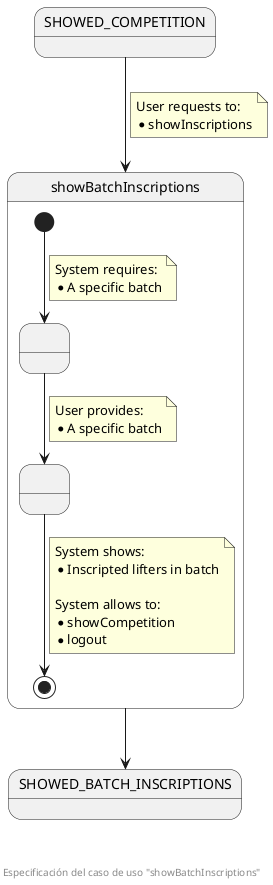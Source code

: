 @startuml
state SHOWED_COMPETITION
state showBatchInscriptions {
  state " " as pendingBatch
  state " " as providedBatch
  [*] --> pendingBatch
  note on link
    System requires:
    * A specific batch
  end note
  pendingBatch --> providedBatch
  note on link
    User provides:
    * A specific batch
  end note
  providedBatch --> [*]
  note on link
    System shows:
    * Inscripted lifters in batch
    
    System allows to:
    * showCompetition
    * logout
  end note
}
state SHOWED_BATCH_INSCRIPTIONS

SHOWED_COMPETITION --> showBatchInscriptions
note on link
  User requests to:
  * showInscriptions
end note

showBatchInscriptions --> SHOWED_BATCH_INSCRIPTIONS

footer \n\n\n Especificación del caso de uso "showBatchInscriptions"
@enduml
